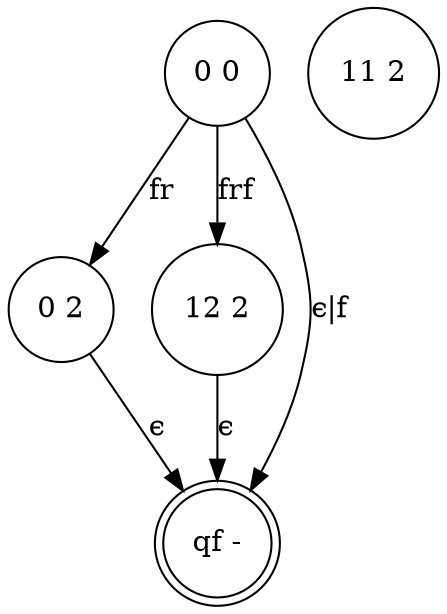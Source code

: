 digraph 6 {
	"0 2" [shape=circle]
	"12 2" [shape=circle]
	"qf -" [shape=doublecircle]
	"0 0" [shape=circle]
	"11 2" [shape=circle]
	"0 2" -> "qf -" [label="ϵ"]
	"12 2" -> "qf -" [label="ϵ"]
	"0 0" -> "qf -" [label="ϵ|f"]
	"0 0" -> "0 2" [label=fr]
	"0 0" -> "12 2" [label=frf]
}
